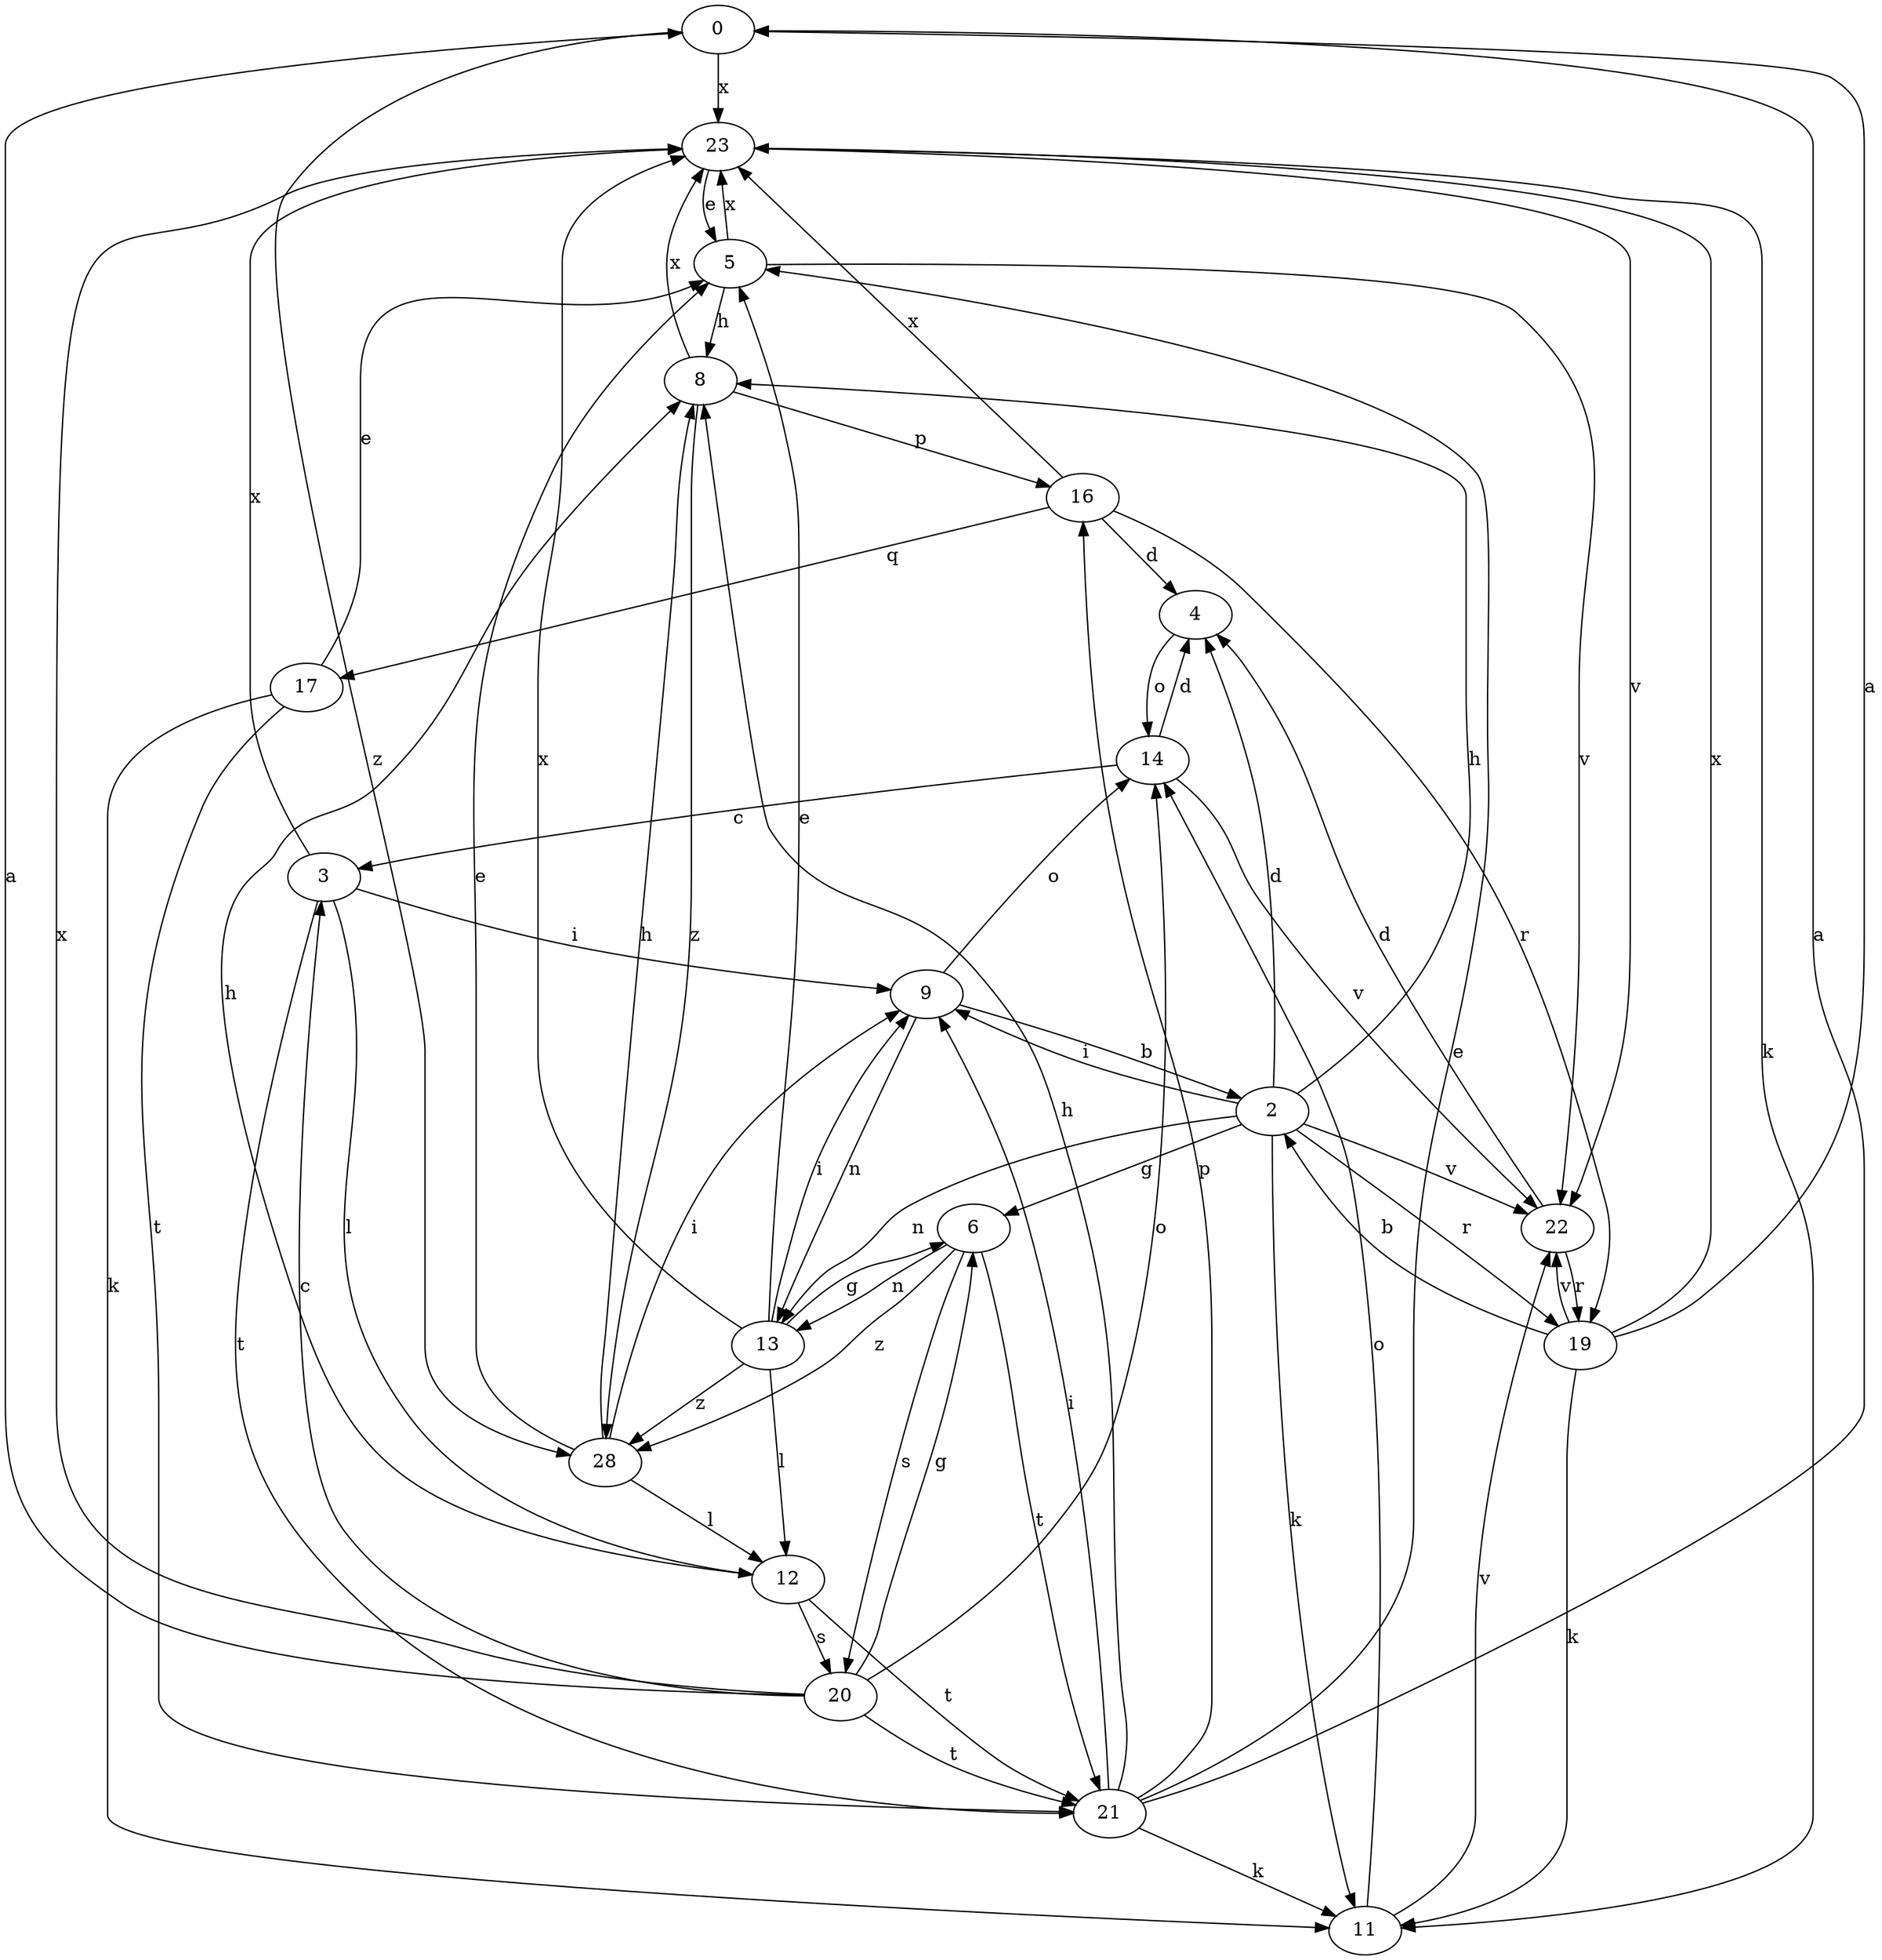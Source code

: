 strict digraph  {
0;
2;
3;
4;
5;
6;
8;
9;
11;
12;
13;
14;
16;
17;
19;
20;
21;
22;
23;
28;
0 -> 23  [label=x];
0 -> 28  [label=z];
2 -> 4  [label=d];
2 -> 6  [label=g];
2 -> 8  [label=h];
2 -> 9  [label=i];
2 -> 11  [label=k];
2 -> 13  [label=n];
2 -> 19  [label=r];
2 -> 22  [label=v];
3 -> 9  [label=i];
3 -> 12  [label=l];
3 -> 21  [label=t];
3 -> 23  [label=x];
4 -> 14  [label=o];
5 -> 8  [label=h];
5 -> 22  [label=v];
5 -> 23  [label=x];
6 -> 13  [label=n];
6 -> 20  [label=s];
6 -> 21  [label=t];
6 -> 28  [label=z];
8 -> 16  [label=p];
8 -> 23  [label=x];
8 -> 28  [label=z];
9 -> 2  [label=b];
9 -> 13  [label=n];
9 -> 14  [label=o];
11 -> 14  [label=o];
11 -> 22  [label=v];
12 -> 8  [label=h];
12 -> 20  [label=s];
12 -> 21  [label=t];
13 -> 5  [label=e];
13 -> 6  [label=g];
13 -> 9  [label=i];
13 -> 12  [label=l];
13 -> 23  [label=x];
13 -> 28  [label=z];
14 -> 3  [label=c];
14 -> 4  [label=d];
14 -> 22  [label=v];
16 -> 4  [label=d];
16 -> 17  [label=q];
16 -> 19  [label=r];
16 -> 23  [label=x];
17 -> 5  [label=e];
17 -> 11  [label=k];
17 -> 21  [label=t];
19 -> 0  [label=a];
19 -> 2  [label=b];
19 -> 11  [label=k];
19 -> 22  [label=v];
19 -> 23  [label=x];
20 -> 0  [label=a];
20 -> 3  [label=c];
20 -> 6  [label=g];
20 -> 14  [label=o];
20 -> 21  [label=t];
20 -> 23  [label=x];
21 -> 0  [label=a];
21 -> 5  [label=e];
21 -> 8  [label=h];
21 -> 9  [label=i];
21 -> 11  [label=k];
21 -> 16  [label=p];
22 -> 4  [label=d];
22 -> 19  [label=r];
23 -> 5  [label=e];
23 -> 11  [label=k];
23 -> 22  [label=v];
28 -> 5  [label=e];
28 -> 8  [label=h];
28 -> 9  [label=i];
28 -> 12  [label=l];
}

